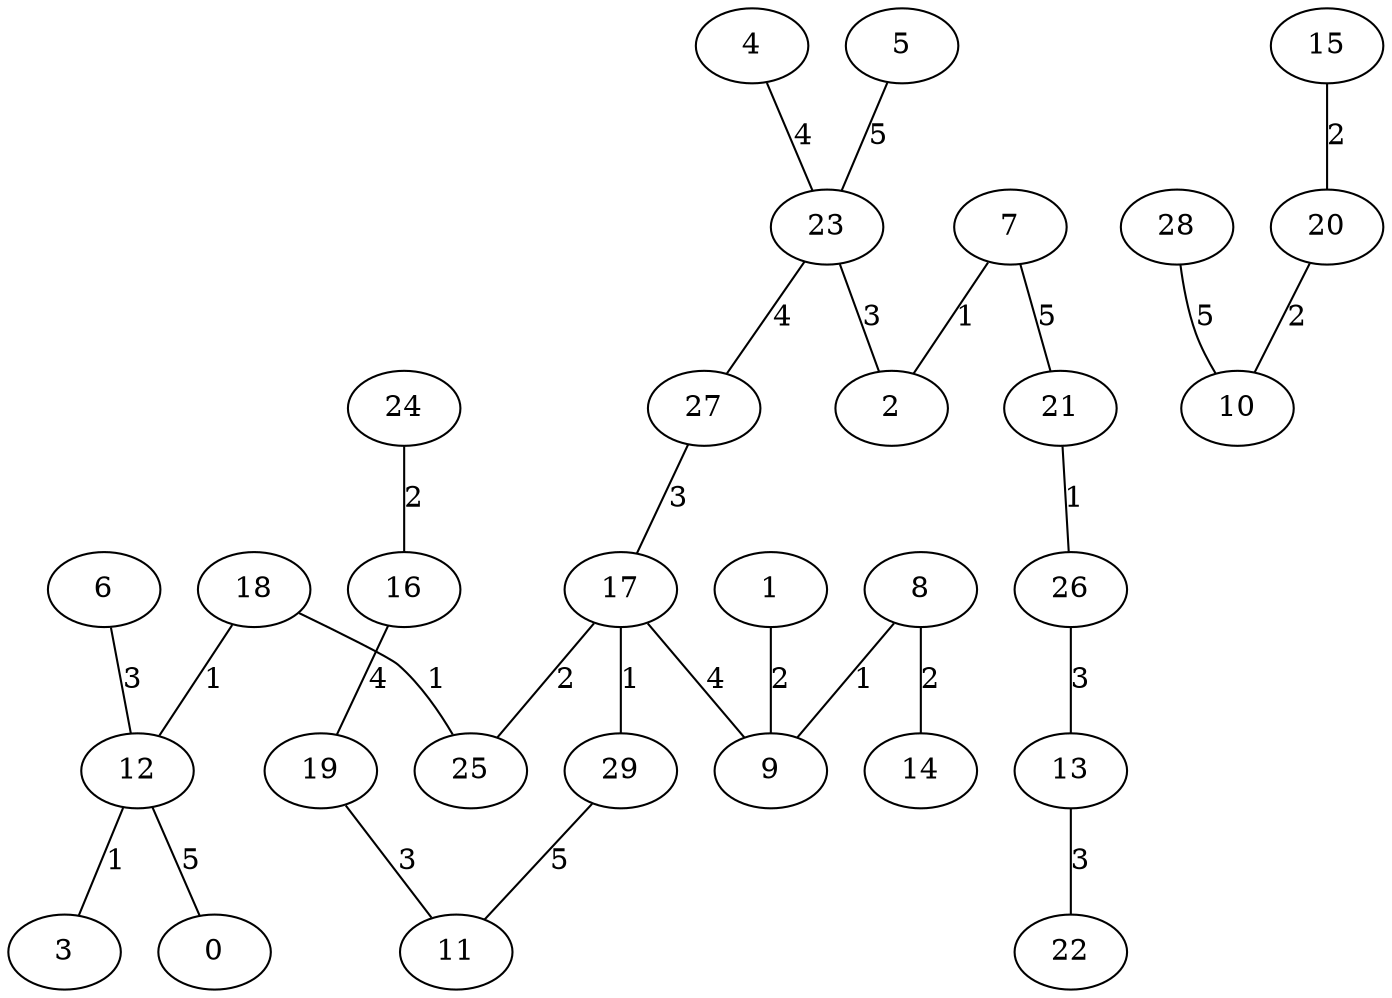 graph{
   4;
   17;
   1;
   6;
   0;
   18;
   16;
   14;
   11;
   28;
   12;
   19;
   27;
   24;
   5;
   22;
   25;
   29;
   9;
   3;
   23;
   21;
   13;
   8;
   7;
   26;
   15;
   10;
   20;
   2;
   23 -- 2 [label="3"];
   16 -- 19 [label="4"];
   26 -- 13 [label="3"];
   6 -- 12 [label="3"];
   23 -- 27 [label="4"];
   5 -- 23 [label="5"];
   27 -- 17 [label="3"];
   21 -- 26 [label="1"];
   17 -- 9 [label="4"];
   8 -- 14 [label="2"];
   19 -- 11 [label="3"];
   12 -- 0 [label="5"];
   1 -- 9 [label="2"];
   18 -- 25 [label="1"];
   7 -- 21 [label="5"];
   8 -- 9 [label="1"];
   18 -- 12 [label="1"];
   24 -- 16 [label="2"];
   12 -- 3 [label="1"];
   7 -- 2 [label="1"];
   13 -- 22 [label="3"];
   28 -- 10 [label="5"];
   15 -- 20 [label="2"];
   29 -- 11 [label="5"];
   20 -- 10 [label="2"];
   17 -- 25 [label="2"];
   17 -- 29 [label="1"];
   4 -- 23 [label="4"];
}